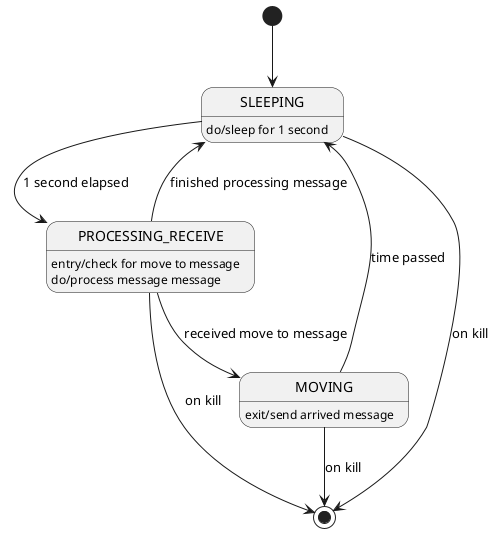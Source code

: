 @startuml
[*] --> SLEEPING
SLEEPING: do/sleep for 1 second
SLEEPING --> PROCESSING_RECEIVE : 1 second elapsed
PROCESSING_RECEIVE --> MOVING : received move to message
MOVING: exit/send arrived message
SLEEPING --> [*] : on kill

MOVING --> SLEEPING : time passed
MOVING --> [*] : on kill

PROCESSING_RECEIVE --> SLEEPING : finished processing message
PROCESSING_RECEIVE: entry/check for move to message
PROCESSING_RECEIVE: do/process message message
PROCESSING_RECEIVE --> [*] : on kill
@enduml
